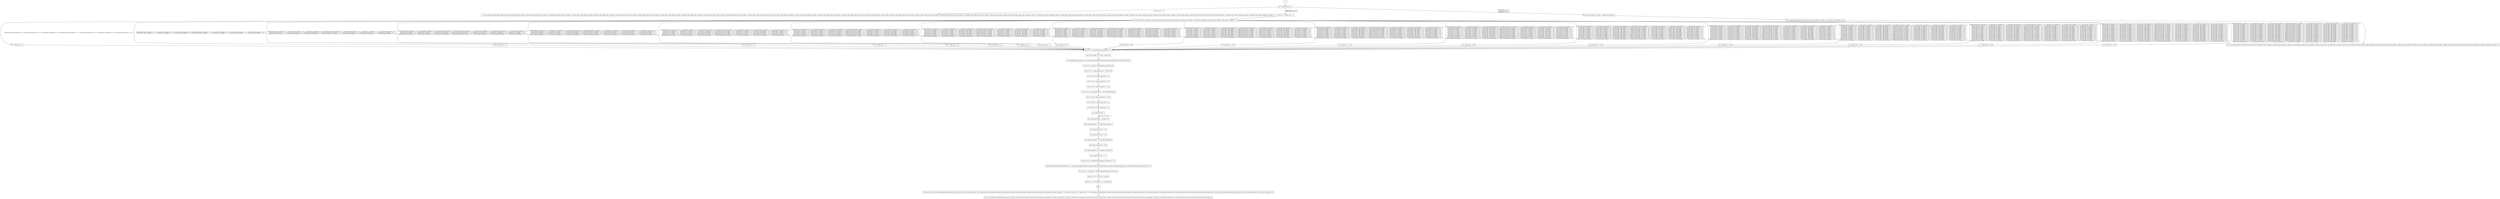 digraph G {
  "1: " [shape=box, ];
  "72: Sys.invalidate.incoming_tango_traffic(incoming_tango_traffic_tango_eth_header_0,incoming_tango_traffic_tango_eth_header_1,incoming_tango_traffic_tango_eth_header_2,incoming_tango_traffic_tango_ip_header_0,incoming_tango_traffic_tango_ip_header_1,incoming_tango_traffic_tango_ip_header_2,incoming_tango_traffic_tango_ip_header_3,incoming_tango_traffic_tango_ip_header_4,incoming_tango_traffic_tango_ip_header_5,incoming_tango_traffic_tango_ip_header_6,incoming_tango_traffic_tango_ip_header_7,incoming_tango_traffic_tango_icmp_header_0,incoming_tango_traffic_tango_icmp_header_1,incoming_tango_traffic_tango_icmp_header_2,incoming_tango_traffic_tango_icmp_header_3,incoming_tango_traffic_tango_icmp_header_4,incoming_tango_traffic_tango_metrics_header_0,incoming_tango_traffic_tango_metrics_header_1,incoming_tango_traffic_tango_metrics_header_2,incoming_tango_traffic_tango_metrics_header_3,incoming_tango_traffic_tango_metrics_header_4,incoming_tango_traffic_encaped_ip_header_0,incoming_tango_traffic_encaped_ip_header_1,incoming_tango_traffic_encaped_ip_header_2,incoming_tango_traffic_encaped_ip_header_3,incoming_tango_traffic_encaped_ip_header_4,incoming_tango_traffic_encaped_ip_header_5,incoming_tango_traffic_encaped_ip_header_6,incoming_tango_traffic_encaped_ip_header_7,incoming_tango_traffic_encaped_dup_header_0,incoming_tango_traffic_encaped_dup_header_1,incoming_tango_traffic_encaped_dup_header_2,incoming_tango_traffic_encaped_dup_header_3);" [
  shape=box, ];
  "78: int<<8>> traffic_class = 0;" [shape=box, ];
  "97: traffic_class = 0;" [shape=box, ];
  "102: traffic_class = 1;" [shape=box, ];
  "107: traffic_class = 2;" [shape=box, ];
  "112: traffic_class = 3;" [shape=box, ];
  "117: traffic_class = 4;" [shape=box, ];
  "122: traffic_class = 5;" [shape=box, ];
  "127: traffic_class = 6;" [shape=box, ];
  "132: traffic_class = 7;" [shape=box, ];
  "137: traffic_class = 8;" [shape=box, ];
  "142: traffic_class = 9;" [shape=box, ];
  "147: traffic_class = 10;" [shape=box, ];
  "152: traffic_class = 11;" [shape=box, ];
  "157: traffic_class = 12;" [shape=box, ];
  "162: traffic_class = 13;" [shape=box, ];
  "167: traffic_class = 14;" [shape=box, ];
  "172: traffic_class = 15;" [shape=box, ];
  "177: traffic_class = 30;" [shape=box, ];
  "182: traffic_class = 31;" [shape=box, ];
  "183: match (forward_flow_ip_header_5,forward_flow_ip_header_4,forward_flow_udp_header_0,forward_flow_ip_header_7,forward_flow_ip_header_6,forward_flow_udp_header_1,forward_flow_ip_header_2) ...
" [
  shape=box, ];
  "189: int<<8>> RouteManager_get_path_id_ret = 32;" [shape=box, ];
  "192: route_manager_0_idx_3333 = traffic_class;" [shape=box, ];
  "213: RouteManager_get_path_id_ret = Array.update_complex(route_manager_0,route_manager_0_idx_3333,get_3324,0,0,0);" [
  shape=box, ];
  "219: int<<8>> path_id = RouteManager_get_path_id_ret;" [shape=box, ];
  "226: int<<32>> tango_tunnel_hdr_0 = 1610612736;" [shape=box, ];
  "232: int<<16>> tango_tunnel_hdr_1 = 0;" [shape=box, ];
  "239: int<<8>> tango_tunnel_hdr_2 = 58;" [shape=box, ];
  "246: int<<8>> tango_tunnel_hdr_3 = 220;" [shape=box, ];
  "253: int<<64>> tango_tunnel_hdr_4 = 2747196614509592830;" [shape=box, ];
  "260: int<<64>> tango_tunnel_hdr_5 = 3252;" [shape=box, ];
  "267: int<<64>> tango_tunnel_hdr_6 = 0;" [shape=box, ];
  "274: int<<64>> tango_tunnel_hdr_7 = 0;" [shape=box, ];
  "282: tango_tunnel_hdr_0 = 1610612736;" [shape=box, ];
  "285: tango_tunnel_hdr_1 = forward_flow_ip_header_1;" [shape=box, ];
  "291: tango_tunnel_hdr_2 = 58;" [shape=box, ];
  "297: tango_tunnel_hdr_3 = 220;" [shape=box, ];
  "303: tango_tunnel_hdr_4 = 2747196614509592830;" [shape=box, ];
  "309: tango_tunnel_hdr_5 = 3252;" [shape=box, ];
  "315: tango_tunnel_hdr_6 = 2739390614537633792;" [shape=box, ];
  "321: tango_tunnel_hdr_7 = 77;" [shape=box, ];
  "323: match (path_id) ...
" [shape=box, ];
  "329: int<<16>> SequenceNumberManager_increment_ret = 32;" [shape=box, ];
  "350: SequenceNumberManager_increment_ret = Array.update_complex(sequence_counters_0,path_id,combined_memop_SequenceNumberManager_get_curr_SequenceNumberManager_next_3328,0,1,0);" [
  shape=box, ];
  "355: int<<16>> seq_number = SequenceNumberManager_increment_ret;" [
  shape=box, ];
  "360: int<<32>> time_now = Sys.time();" [shape=box, ];
  "366: int<<12>> timestamp = [31 : 20]time_now;" [shape=box, ];
  "368: " [shape=box, ];
  "461: generate_port (264, incoming_tango_traffic(forward_flow_eth_header_0,forward_flow_eth_header_1,34525,tango_tunnel_hdr_0,tango_tunnel_hdr_1,tango_tunnel_hdr_2,tango_tunnel_hdr_3,tango_tunnel_hdr_4,tango_tunnel_hdr_5,tango_tunnel_hdr_6,tango_tunnel_hdr_7,128,0,43981,0,204,(int<<8>>)path_id,(int<<16>>)timestamp,0,seq_number,0,forward_flow_ip_header_0,forward_flow_ip_header_1,forward_flow_ip_header_2,forward_flow_ip_header_3,forward_flow_ip_header_4,forward_flow_ip_header_5,forward_flow_ip_header_6,forward_flow_ip_header_7,forward_flow_udp_header_0,forward_flow_udp_header_1,forward_flow_udp_header_2,forward_flow_udp_header_3));" [
  shape=box, ];
  "502: Sys.invalidate.forward_flow(forward_flow_eth_header_0,forward_flow_eth_header_1,forward_flow_eth_header_2,forward_flow_ip_header_0,forward_flow_ip_header_1,forward_flow_ip_header_2,forward_flow_ip_header_3,forward_flow_ip_header_4,forward_flow_ip_header_5,forward_flow_ip_header_6,forward_flow_ip_header_7,forward_flow_udp_header_0,forward_flow_udp_header_1,forward_flow_udp_header_2,forward_flow_udp_header_3);" [
  shape=box, ];
  "506: route_manager_0_idx_3333 = update_route_update_0;" [shape=box, ];
  "525: Array.update_complex(route_manager_0,route_manager_0_idx_3333,set_3332,update_route_update_1,0,0);" [
  shape=box, ];
  "565: Sys.invalidate.update_route(update_route_eth_header_0,update_route_eth_header_1,update_route_eth_header_2,update_route_ip_header_0,update_route_ip_header_1,update_route_ip_header_2,update_route_ip_header_3,update_route_ip_header_4,update_route_ip_header_5,update_route_ip_header_6,update_route_ip_header_7,update_route_icmp_header_0,update_route_icmp_header_1,update_route_icmp_header_2,update_route_icmp_header_3,update_route_icmp_header_4,update_route_update_0,update_route_update_1);" [
  shape=box, ];
  "567: match (event_id) ...
" [shape=box, ];
  
  
  "1: " -> "567: match (event_id) ...
" [label="", ];
  "78: int<<8>> traffic_class = 0;" -> "183: match (forward_flow_ip_header_5,forward_flow_ip_header_4,forward_flow_udp_header_0,forward_flow_ip_header_7,forward_flow_ip_header_6,forward_flow_udp_header_1,forward_flow_ip_header_2) ...
" [
  label="", ];
  "97: traffic_class = 0;" -> "189: int<<8>> RouteManager_get_path_id_ret = 32;" [
  label="", ];
  "102: traffic_class = 1;" -> "189: int<<8>> RouteManager_get_path_id_ret = 32;" [
  label="", ];
  "107: traffic_class = 2;" -> "189: int<<8>> RouteManager_get_path_id_ret = 32;" [
  label="", ];
  "112: traffic_class = 3;" -> "189: int<<8>> RouteManager_get_path_id_ret = 32;" [
  label="", ];
  "117: traffic_class = 4;" -> "189: int<<8>> RouteManager_get_path_id_ret = 32;" [
  label="", ];
  "122: traffic_class = 5;" -> "189: int<<8>> RouteManager_get_path_id_ret = 32;" [
  label="", ];
  "127: traffic_class = 6;" -> "189: int<<8>> RouteManager_get_path_id_ret = 32;" [
  label="", ];
  "132: traffic_class = 7;" -> "189: int<<8>> RouteManager_get_path_id_ret = 32;" [
  label="", ];
  "137: traffic_class = 8;" -> "189: int<<8>> RouteManager_get_path_id_ret = 32;" [
  label="", ];
  "142: traffic_class = 9;" -> "189: int<<8>> RouteManager_get_path_id_ret = 32;" [
  label="", ];
  "147: traffic_class = 10;" -> "189: int<<8>> RouteManager_get_path_id_ret = 32;" [
  label="", ];
  "152: traffic_class = 11;" -> "189: int<<8>> RouteManager_get_path_id_ret = 32;" [
  label="", ];
  "157: traffic_class = 12;" -> "189: int<<8>> RouteManager_get_path_id_ret = 32;" [
  label="", ];
  "162: traffic_class = 13;" -> "189: int<<8>> RouteManager_get_path_id_ret = 32;" [
  label="", ];
  "167: traffic_class = 14;" -> "189: int<<8>> RouteManager_get_path_id_ret = 32;" [
  label="", ];
  "172: traffic_class = 15;" -> "189: int<<8>> RouteManager_get_path_id_ret = 32;" [
  label="", ];
  "177: traffic_class = 30;" -> "189: int<<8>> RouteManager_get_path_id_ret = 32;" [
  label="", ];
  "182: traffic_class = 31;" -> "189: int<<8>> RouteManager_get_path_id_ret = 32;" [
  label="", ];
  "183: match (forward_flow_ip_header_5,forward_flow_ip_header_4,forward_flow_udp_header_0,forward_flow_ip_header_7,forward_flow_ip_header_6,forward_flow_udp_header_1,forward_flow_ip_header_2) ...
" -> "97: traffic_class = 0;" [
  label="HIT{forward_flow_ip_header_5~0==_,forward_flow_ip_header_4~0==_,forward_flow_udp_header_0~0==50000,forward_flow_ip_header_7~0==_,forward_flow_ip_header_6~0==_,forward_flow_udp_header_1~0==_,forward_flow_ip_header_2~0==_;}",
  ];
  "183: match (forward_flow_ip_header_5,forward_flow_ip_header_4,forward_flow_udp_header_0,forward_flow_ip_header_7,forward_flow_ip_header_6,forward_flow_udp_header_1,forward_flow_ip_header_2) ...
" -> "102: traffic_class = 1;" [
  label="MISS{forward_flow_ip_header_5~0==_,forward_flow_ip_header_4~0==_,forward_flow_udp_header_0~0==50000,forward_flow_ip_header_7~0==_,forward_flow_ip_header_6~0==_,forward_flow_udp_header_1~0==_,forward_flow_ip_header_2~0==_;}
HIT{forward_flow_ip_header_5~0==_,forward_flow_ip_header_4~0==_,forward_flow_udp_header_0~0==50001,forward_flow_ip_header_7~0==_,forward_flow_ip_header_6~0==_,forward_flow_udp_header_1~0==_,forward_flow_ip_header_2~0==_;}",
  ];
  "183: match (forward_flow_ip_header_5,forward_flow_ip_header_4,forward_flow_udp_header_0,forward_flow_ip_header_7,forward_flow_ip_header_6,forward_flow_udp_header_1,forward_flow_ip_header_2) ...
" -> "107: traffic_class = 2;" [
  label="MISS{forward_flow_ip_header_5~0==_,forward_flow_ip_header_4~0==_,forward_flow_udp_header_0~0==50000,forward_flow_ip_header_7~0==_,forward_flow_ip_header_6~0==_,forward_flow_udp_header_1~0==_,forward_flow_ip_header_2~0==_;
forward_flow_ip_header_5~0==_,forward_flow_ip_header_4~0==_,forward_flow_udp_header_0~0==50001,forward_flow_ip_header_7~0==_,forward_flow_ip_header_6~0==_,forward_flow_udp_header_1~0==_,forward_flow_ip_header_2~0==_;}
HIT{forward_flow_ip_header_5~0==_,forward_flow_ip_header_4~0==_,forward_flow_udp_header_0~0==50002,forward_flow_ip_header_7~0==_,forward_flow_ip_header_6~0==_,forward_flow_udp_header_1~0==_,forward_flow_ip_header_2~0==_;}",
  ];
  "183: match (forward_flow_ip_header_5,forward_flow_ip_header_4,forward_flow_udp_header_0,forward_flow_ip_header_7,forward_flow_ip_header_6,forward_flow_udp_header_1,forward_flow_ip_header_2) ...
" -> "112: traffic_class = 3;" [
  label="MISS{forward_flow_ip_header_5~0==_,forward_flow_ip_header_4~0==_,forward_flow_udp_header_0~0==50000,forward_flow_ip_header_7~0==_,forward_flow_ip_header_6~0==_,forward_flow_udp_header_1~0==_,forward_flow_ip_header_2~0==_;
forward_flow_ip_header_5~0==_,forward_flow_ip_header_4~0==_,forward_flow_udp_header_0~0==50001,forward_flow_ip_header_7~0==_,forward_flow_ip_header_6~0==_,forward_flow_udp_header_1~0==_,forward_flow_ip_header_2~0==_;
forward_flow_ip_header_5~0==_,forward_flow_ip_header_4~0==_,forward_flow_udp_header_0~0==50002,forward_flow_ip_header_7~0==_,forward_flow_ip_header_6~0==_,forward_flow_udp_header_1~0==_,forward_flow_ip_header_2~0==_;}
HIT{forward_flow_ip_header_5~0==_,forward_flow_ip_header_4~0==_,forward_flow_udp_header_0~0==50003,forward_flow_ip_header_7~0==_,forward_flow_ip_header_6~0==_,forward_flow_udp_header_1~0==_,forward_flow_ip_header_2~0==_;}",
  ];
  "183: match (forward_flow_ip_header_5,forward_flow_ip_header_4,forward_flow_udp_header_0,forward_flow_ip_header_7,forward_flow_ip_header_6,forward_flow_udp_header_1,forward_flow_ip_header_2) ...
" -> "117: traffic_class = 4;" [
  label="MISS{forward_flow_ip_header_5~0==_,forward_flow_ip_header_4~0==_,forward_flow_udp_header_0~0==50000,forward_flow_ip_header_7~0==_,forward_flow_ip_header_6~0==_,forward_flow_udp_header_1~0==_,forward_flow_ip_header_2~0==_;
forward_flow_ip_header_5~0==_,forward_flow_ip_header_4~0==_,forward_flow_udp_header_0~0==50001,forward_flow_ip_header_7~0==_,forward_flow_ip_header_6~0==_,forward_flow_udp_header_1~0==_,forward_flow_ip_header_2~0==_;
forward_flow_ip_header_5~0==_,forward_flow_ip_header_4~0==_,forward_flow_udp_header_0~0==50002,forward_flow_ip_header_7~0==_,forward_flow_ip_header_6~0==_,forward_flow_udp_header_1~0==_,forward_flow_ip_header_2~0==_;
forward_flow_ip_header_5~0==_,forward_flow_ip_header_4~0==_,forward_flow_udp_header_0~0==50003,forward_flow_ip_header_7~0==_,forward_flow_ip_header_6~0==_,forward_flow_udp_header_1~0==_,forward_flow_ip_header_2~0==_;}
HIT{forward_flow_ip_header_5~0==_,forward_flow_ip_header_4~0==_,forward_flow_udp_header_0~0==50004,forward_flow_ip_header_7~0==_,forward_flow_ip_header_6~0==_,forward_flow_udp_header_1~0==_,forward_flow_ip_header_2~0==_;}",
  ];
  "183: match (forward_flow_ip_header_5,forward_flow_ip_header_4,forward_flow_udp_header_0,forward_flow_ip_header_7,forward_flow_ip_header_6,forward_flow_udp_header_1,forward_flow_ip_header_2) ...
" -> "122: traffic_class = 5;" [
  label="MISS{forward_flow_ip_header_5~0==_,forward_flow_ip_header_4~0==_,forward_flow_udp_header_0~0==50000,forward_flow_ip_header_7~0==_,forward_flow_ip_header_6~0==_,forward_flow_udp_header_1~0==_,forward_flow_ip_header_2~0==_;
forward_flow_ip_header_5~0==_,forward_flow_ip_header_4~0==_,forward_flow_udp_header_0~0==50001,forward_flow_ip_header_7~0==_,forward_flow_ip_header_6~0==_,forward_flow_udp_header_1~0==_,forward_flow_ip_header_2~0==_;
forward_flow_ip_header_5~0==_,forward_flow_ip_header_4~0==_,forward_flow_udp_header_0~0==50002,forward_flow_ip_header_7~0==_,forward_flow_ip_header_6~0==_,forward_flow_udp_header_1~0==_,forward_flow_ip_header_2~0==_;
forward_flow_ip_header_5~0==_,forward_flow_ip_header_4~0==_,forward_flow_udp_header_0~0==50003,forward_flow_ip_header_7~0==_,forward_flow_ip_header_6~0==_,forward_flow_udp_header_1~0==_,forward_flow_ip_header_2~0==_;
forward_flow_ip_header_5~0==_,forward_flow_ip_header_4~0==_,forward_flow_udp_header_0~0==50004,forward_flow_ip_header_7~0==_,forward_flow_ip_header_6~0==_,forward_flow_udp_header_1~0==_,forward_flow_ip_header_2~0==_;}
HIT{forward_flow_ip_header_5~0==_,forward_flow_ip_header_4~0==_,forward_flow_udp_header_0~0==50005,forward_flow_ip_header_7~0==_,forward_flow_ip_header_6~0==_,forward_flow_udp_header_1~0==_,forward_flow_ip_header_2~0==_;}",
  ];
  "183: match (forward_flow_ip_header_5,forward_flow_ip_header_4,forward_flow_udp_header_0,forward_flow_ip_header_7,forward_flow_ip_header_6,forward_flow_udp_header_1,forward_flow_ip_header_2) ...
" -> "127: traffic_class = 6;" [
  label="MISS{forward_flow_ip_header_5~0==_,forward_flow_ip_header_4~0==_,forward_flow_udp_header_0~0==50000,forward_flow_ip_header_7~0==_,forward_flow_ip_header_6~0==_,forward_flow_udp_header_1~0==_,forward_flow_ip_header_2~0==_;
forward_flow_ip_header_5~0==_,forward_flow_ip_header_4~0==_,forward_flow_udp_header_0~0==50001,forward_flow_ip_header_7~0==_,forward_flow_ip_header_6~0==_,forward_flow_udp_header_1~0==_,forward_flow_ip_header_2~0==_;
forward_flow_ip_header_5~0==_,forward_flow_ip_header_4~0==_,forward_flow_udp_header_0~0==50002,forward_flow_ip_header_7~0==_,forward_flow_ip_header_6~0==_,forward_flow_udp_header_1~0==_,forward_flow_ip_header_2~0==_;
forward_flow_ip_header_5~0==_,forward_flow_ip_header_4~0==_,forward_flow_udp_header_0~0==50003,forward_flow_ip_header_7~0==_,forward_flow_ip_header_6~0==_,forward_flow_udp_header_1~0==_,forward_flow_ip_header_2~0==_;
forward_flow_ip_header_5~0==_,forward_flow_ip_header_4~0==_,forward_flow_udp_header_0~0==50004,forward_flow_ip_header_7~0==_,forward_flow_ip_header_6~0==_,forward_flow_udp_header_1~0==_,forward_flow_ip_header_2~0==_;
forward_flow_ip_header_5~0==_,forward_flow_ip_header_4~0==_,forward_flow_udp_header_0~0==50005,forward_flow_ip_header_7~0==_,forward_flow_ip_header_6~0==_,forward_flow_udp_header_1~0==_,forward_flow_ip_header_2~0==_;}
HIT{forward_flow_ip_header_5~0==_,forward_flow_ip_header_4~0==_,forward_flow_udp_header_0~0==50006,forward_flow_ip_header_7~0==_,forward_flow_ip_header_6~0==_,forward_flow_udp_header_1~0==_,forward_flow_ip_header_2~0==_;}",
  ];
  "183: match (forward_flow_ip_header_5,forward_flow_ip_header_4,forward_flow_udp_header_0,forward_flow_ip_header_7,forward_flow_ip_header_6,forward_flow_udp_header_1,forward_flow_ip_header_2) ...
" -> "132: traffic_class = 7;" [
  label="MISS{forward_flow_ip_header_5~0==_,forward_flow_ip_header_4~0==_,forward_flow_udp_header_0~0==50000,forward_flow_ip_header_7~0==_,forward_flow_ip_header_6~0==_,forward_flow_udp_header_1~0==_,forward_flow_ip_header_2~0==_;
forward_flow_ip_header_5~0==_,forward_flow_ip_header_4~0==_,forward_flow_udp_header_0~0==50001,forward_flow_ip_header_7~0==_,forward_flow_ip_header_6~0==_,forward_flow_udp_header_1~0==_,forward_flow_ip_header_2~0==_;
forward_flow_ip_header_5~0==_,forward_flow_ip_header_4~0==_,forward_flow_udp_header_0~0==50002,forward_flow_ip_header_7~0==_,forward_flow_ip_header_6~0==_,forward_flow_udp_header_1~0==_,forward_flow_ip_header_2~0==_;
forward_flow_ip_header_5~0==_,forward_flow_ip_header_4~0==_,forward_flow_udp_header_0~0==50003,forward_flow_ip_header_7~0==_,forward_flow_ip_header_6~0==_,forward_flow_udp_header_1~0==_,forward_flow_ip_header_2~0==_;
forward_flow_ip_header_5~0==_,forward_flow_ip_header_4~0==_,forward_flow_udp_header_0~0==50004,forward_flow_ip_header_7~0==_,forward_flow_ip_header_6~0==_,forward_flow_udp_header_1~0==_,forward_flow_ip_header_2~0==_;
forward_flow_ip_header_5~0==_,forward_flow_ip_header_4~0==_,forward_flow_udp_header_0~0==50005,forward_flow_ip_header_7~0==_,forward_flow_ip_header_6~0==_,forward_flow_udp_header_1~0==_,forward_flow_ip_header_2~0==_;
forward_flow_ip_header_5~0==_,forward_flow_ip_header_4~0==_,forward_flow_udp_header_0~0==50006,forward_flow_ip_header_7~0==_,forward_flow_ip_header_6~0==_,forward_flow_udp_header_1~0==_,forward_flow_ip_header_2~0==_;}
HIT{forward_flow_ip_header_5~0==_,forward_flow_ip_header_4~0==_,forward_flow_udp_header_0~0==50007,forward_flow_ip_header_7~0==_,forward_flow_ip_header_6~0==_,forward_flow_udp_header_1~0==_,forward_flow_ip_header_2~0==_;}",
  ];
  "183: match (forward_flow_ip_header_5,forward_flow_ip_header_4,forward_flow_udp_header_0,forward_flow_ip_header_7,forward_flow_ip_header_6,forward_flow_udp_header_1,forward_flow_ip_header_2) ...
" -> "137: traffic_class = 8;" [
  label="MISS{forward_flow_ip_header_5~0==_,forward_flow_ip_header_4~0==_,forward_flow_udp_header_0~0==50000,forward_flow_ip_header_7~0==_,forward_flow_ip_header_6~0==_,forward_flow_udp_header_1~0==_,forward_flow_ip_header_2~0==_;
forward_flow_ip_header_5~0==_,forward_flow_ip_header_4~0==_,forward_flow_udp_header_0~0==50001,forward_flow_ip_header_7~0==_,forward_flow_ip_header_6~0==_,forward_flow_udp_header_1~0==_,forward_flow_ip_header_2~0==_;
forward_flow_ip_header_5~0==_,forward_flow_ip_header_4~0==_,forward_flow_udp_header_0~0==50002,forward_flow_ip_header_7~0==_,forward_flow_ip_header_6~0==_,forward_flow_udp_header_1~0==_,forward_flow_ip_header_2~0==_;
forward_flow_ip_header_5~0==_,forward_flow_ip_header_4~0==_,forward_flow_udp_header_0~0==50003,forward_flow_ip_header_7~0==_,forward_flow_ip_header_6~0==_,forward_flow_udp_header_1~0==_,forward_flow_ip_header_2~0==_;
forward_flow_ip_header_5~0==_,forward_flow_ip_header_4~0==_,forward_flow_udp_header_0~0==50004,forward_flow_ip_header_7~0==_,forward_flow_ip_header_6~0==_,forward_flow_udp_header_1~0==_,forward_flow_ip_header_2~0==_;
forward_flow_ip_header_5~0==_,forward_flow_ip_header_4~0==_,forward_flow_udp_header_0~0==50005,forward_flow_ip_header_7~0==_,forward_flow_ip_header_6~0==_,forward_flow_udp_header_1~0==_,forward_flow_ip_header_2~0==_;
forward_flow_ip_header_5~0==_,forward_flow_ip_header_4~0==_,forward_flow_udp_header_0~0==50006,forward_flow_ip_header_7~0==_,forward_flow_ip_header_6~0==_,forward_flow_udp_header_1~0==_,forward_flow_ip_header_2~0==_;
forward_flow_ip_header_5~0==_,forward_flow_ip_header_4~0==_,forward_flow_udp_header_0~0==50007,forward_flow_ip_header_7~0==_,forward_flow_ip_header_6~0==_,forward_flow_udp_header_1~0==_,forward_flow_ip_header_2~0==_;}
HIT{forward_flow_ip_header_5~0==_,forward_flow_ip_header_4~0==_,forward_flow_udp_header_0~0==60000,forward_flow_ip_header_7~0==_,forward_flow_ip_header_6~0==_,forward_flow_udp_header_1~0==_,forward_flow_ip_header_2~0==_;}",
  ];
  "183: match (forward_flow_ip_header_5,forward_flow_ip_header_4,forward_flow_udp_header_0,forward_flow_ip_header_7,forward_flow_ip_header_6,forward_flow_udp_header_1,forward_flow_ip_header_2) ...
" -> "142: traffic_class = 9;" [
  label="MISS{forward_flow_ip_header_5~0==_,forward_flow_ip_header_4~0==_,forward_flow_udp_header_0~0==50000,forward_flow_ip_header_7~0==_,forward_flow_ip_header_6~0==_,forward_flow_udp_header_1~0==_,forward_flow_ip_header_2~0==_;
forward_flow_ip_header_5~0==_,forward_flow_ip_header_4~0==_,forward_flow_udp_header_0~0==50001,forward_flow_ip_header_7~0==_,forward_flow_ip_header_6~0==_,forward_flow_udp_header_1~0==_,forward_flow_ip_header_2~0==_;
forward_flow_ip_header_5~0==_,forward_flow_ip_header_4~0==_,forward_flow_udp_header_0~0==50002,forward_flow_ip_header_7~0==_,forward_flow_ip_header_6~0==_,forward_flow_udp_header_1~0==_,forward_flow_ip_header_2~0==_;
forward_flow_ip_header_5~0==_,forward_flow_ip_header_4~0==_,forward_flow_udp_header_0~0==50003,forward_flow_ip_header_7~0==_,forward_flow_ip_header_6~0==_,forward_flow_udp_header_1~0==_,forward_flow_ip_header_2~0==_;
forward_flow_ip_header_5~0==_,forward_flow_ip_header_4~0==_,forward_flow_udp_header_0~0==50004,forward_flow_ip_header_7~0==_,forward_flow_ip_header_6~0==_,forward_flow_udp_header_1~0==_,forward_flow_ip_header_2~0==_;
forward_flow_ip_header_5~0==_,forward_flow_ip_header_4~0==_,forward_flow_udp_header_0~0==50005,forward_flow_ip_header_7~0==_,forward_flow_ip_header_6~0==_,forward_flow_udp_header_1~0==_,forward_flow_ip_header_2~0==_;
forward_flow_ip_header_5~0==_,forward_flow_ip_header_4~0==_,forward_flow_udp_header_0~0==50006,forward_flow_ip_header_7~0==_,forward_flow_ip_header_6~0==_,forward_flow_udp_header_1~0==_,forward_flow_ip_header_2~0==_;
forward_flow_ip_header_5~0==_,forward_flow_ip_header_4~0==_,forward_flow_udp_header_0~0==50007,forward_flow_ip_header_7~0==_,forward_flow_ip_header_6~0==_,forward_flow_udp_header_1~0==_,forward_flow_ip_header_2~0==_;
forward_flow_ip_header_5~0==_,forward_flow_ip_header_4~0==_,forward_flow_udp_header_0~0==60000,forward_flow_ip_header_7~0==_,forward_flow_ip_header_6~0==_,forward_flow_udp_header_1~0==_,forward_flow_ip_header_2~0==_;}
HIT{forward_flow_ip_header_5~0==_,forward_flow_ip_header_4~0==_,forward_flow_udp_header_0~0==60001,forward_flow_ip_header_7~0==_,forward_flow_ip_header_6~0==_,forward_flow_udp_header_1~0==_,forward_flow_ip_header_2~0==_;}",
  ];
  "183: match (forward_flow_ip_header_5,forward_flow_ip_header_4,forward_flow_udp_header_0,forward_flow_ip_header_7,forward_flow_ip_header_6,forward_flow_udp_header_1,forward_flow_ip_header_2) ...
" -> "147: traffic_class = 10;" [
  label="MISS{forward_flow_ip_header_5~0==_,forward_flow_ip_header_4~0==_,forward_flow_udp_header_0~0==50000,forward_flow_ip_header_7~0==_,forward_flow_ip_header_6~0==_,forward_flow_udp_header_1~0==_,forward_flow_ip_header_2~0==_;
forward_flow_ip_header_5~0==_,forward_flow_ip_header_4~0==_,forward_flow_udp_header_0~0==50001,forward_flow_ip_header_7~0==_,forward_flow_ip_header_6~0==_,forward_flow_udp_header_1~0==_,forward_flow_ip_header_2~0==_;
forward_flow_ip_header_5~0==_,forward_flow_ip_header_4~0==_,forward_flow_udp_header_0~0==50002,forward_flow_ip_header_7~0==_,forward_flow_ip_header_6~0==_,forward_flow_udp_header_1~0==_,forward_flow_ip_header_2~0==_;
forward_flow_ip_header_5~0==_,forward_flow_ip_header_4~0==_,forward_flow_udp_header_0~0==50003,forward_flow_ip_header_7~0==_,forward_flow_ip_header_6~0==_,forward_flow_udp_header_1~0==_,forward_flow_ip_header_2~0==_;
forward_flow_ip_header_5~0==_,forward_flow_ip_header_4~0==_,forward_flow_udp_header_0~0==50004,forward_flow_ip_header_7~0==_,forward_flow_ip_header_6~0==_,forward_flow_udp_header_1~0==_,forward_flow_ip_header_2~0==_;
forward_flow_ip_header_5~0==_,forward_flow_ip_header_4~0==_,forward_flow_udp_header_0~0==50005,forward_flow_ip_header_7~0==_,forward_flow_ip_header_6~0==_,forward_flow_udp_header_1~0==_,forward_flow_ip_header_2~0==_;
forward_flow_ip_header_5~0==_,forward_flow_ip_header_4~0==_,forward_flow_udp_header_0~0==50006,forward_flow_ip_header_7~0==_,forward_flow_ip_header_6~0==_,forward_flow_udp_header_1~0==_,forward_flow_ip_header_2~0==_;
forward_flow_ip_header_5~0==_,forward_flow_ip_header_4~0==_,forward_flow_udp_header_0~0==50007,forward_flow_ip_header_7~0==_,forward_flow_ip_header_6~0==_,forward_flow_udp_header_1~0==_,forward_flow_ip_header_2~0==_;
forward_flow_ip_header_5~0==_,forward_flow_ip_header_4~0==_,forward_flow_udp_header_0~0==60000,forward_flow_ip_header_7~0==_,forward_flow_ip_header_6~0==_,forward_flow_udp_header_1~0==_,forward_flow_ip_header_2~0==_;
forward_flow_ip_header_5~0==_,forward_flow_ip_header_4~0==_,forward_flow_udp_header_0~0==60001,forward_flow_ip_header_7~0==_,forward_flow_ip_header_6~0==_,forward_flow_udp_header_1~0==_,forward_flow_ip_header_2~0==_;}
HIT{forward_flow_ip_header_5~0==_,forward_flow_ip_header_4~0==_,forward_flow_udp_header_0~0==60002,forward_flow_ip_header_7~0==_,forward_flow_ip_header_6~0==_,forward_flow_udp_header_1~0==_,forward_flow_ip_header_2~0==_;}",
  ];
  "183: match (forward_flow_ip_header_5,forward_flow_ip_header_4,forward_flow_udp_header_0,forward_flow_ip_header_7,forward_flow_ip_header_6,forward_flow_udp_header_1,forward_flow_ip_header_2) ...
" -> "152: traffic_class = 11;" [
  label="MISS{forward_flow_ip_header_5~0==_,forward_flow_ip_header_4~0==_,forward_flow_udp_header_0~0==50000,forward_flow_ip_header_7~0==_,forward_flow_ip_header_6~0==_,forward_flow_udp_header_1~0==_,forward_flow_ip_header_2~0==_;
forward_flow_ip_header_5~0==_,forward_flow_ip_header_4~0==_,forward_flow_udp_header_0~0==50001,forward_flow_ip_header_7~0==_,forward_flow_ip_header_6~0==_,forward_flow_udp_header_1~0==_,forward_flow_ip_header_2~0==_;
forward_flow_ip_header_5~0==_,forward_flow_ip_header_4~0==_,forward_flow_udp_header_0~0==50002,forward_flow_ip_header_7~0==_,forward_flow_ip_header_6~0==_,forward_flow_udp_header_1~0==_,forward_flow_ip_header_2~0==_;
forward_flow_ip_header_5~0==_,forward_flow_ip_header_4~0==_,forward_flow_udp_header_0~0==50003,forward_flow_ip_header_7~0==_,forward_flow_ip_header_6~0==_,forward_flow_udp_header_1~0==_,forward_flow_ip_header_2~0==_;
forward_flow_ip_header_5~0==_,forward_flow_ip_header_4~0==_,forward_flow_udp_header_0~0==50004,forward_flow_ip_header_7~0==_,forward_flow_ip_header_6~0==_,forward_flow_udp_header_1~0==_,forward_flow_ip_header_2~0==_;
forward_flow_ip_header_5~0==_,forward_flow_ip_header_4~0==_,forward_flow_udp_header_0~0==50005,forward_flow_ip_header_7~0==_,forward_flow_ip_header_6~0==_,forward_flow_udp_header_1~0==_,forward_flow_ip_header_2~0==_;
forward_flow_ip_header_5~0==_,forward_flow_ip_header_4~0==_,forward_flow_udp_header_0~0==50006,forward_flow_ip_header_7~0==_,forward_flow_ip_header_6~0==_,forward_flow_udp_header_1~0==_,forward_flow_ip_header_2~0==_;
forward_flow_ip_header_5~0==_,forward_flow_ip_header_4~0==_,forward_flow_udp_header_0~0==50007,forward_flow_ip_header_7~0==_,forward_flow_ip_header_6~0==_,forward_flow_udp_header_1~0==_,forward_flow_ip_header_2~0==_;
forward_flow_ip_header_5~0==_,forward_flow_ip_header_4~0==_,forward_flow_udp_header_0~0==60000,forward_flow_ip_header_7~0==_,forward_flow_ip_header_6~0==_,forward_flow_udp_header_1~0==_,forward_flow_ip_header_2~0==_;
forward_flow_ip_header_5~0==_,forward_flow_ip_header_4~0==_,forward_flow_udp_header_0~0==60001,forward_flow_ip_header_7~0==_,forward_flow_ip_header_6~0==_,forward_flow_udp_header_1~0==_,forward_flow_ip_header_2~0==_;
forward_flow_ip_header_5~0==_,forward_flow_ip_header_4~0==_,forward_flow_udp_header_0~0==60002,forward_flow_ip_header_7~0==_,forward_flow_ip_header_6~0==_,forward_flow_udp_header_1~0==_,forward_flow_ip_header_2~0==_;}
HIT{forward_flow_ip_header_5~0==_,forward_flow_ip_header_4~0==_,forward_flow_udp_header_0~0==60003,forward_flow_ip_header_7~0==_,forward_flow_ip_header_6~0==_,forward_flow_udp_header_1~0==_,forward_flow_ip_header_2~0==_;}",
  ];
  "183: match (forward_flow_ip_header_5,forward_flow_ip_header_4,forward_flow_udp_header_0,forward_flow_ip_header_7,forward_flow_ip_header_6,forward_flow_udp_header_1,forward_flow_ip_header_2) ...
" -> "157: traffic_class = 12;" [
  label="MISS{forward_flow_ip_header_5~0==_,forward_flow_ip_header_4~0==_,forward_flow_udp_header_0~0==50000,forward_flow_ip_header_7~0==_,forward_flow_ip_header_6~0==_,forward_flow_udp_header_1~0==_,forward_flow_ip_header_2~0==_;
forward_flow_ip_header_5~0==_,forward_flow_ip_header_4~0==_,forward_flow_udp_header_0~0==50001,forward_flow_ip_header_7~0==_,forward_flow_ip_header_6~0==_,forward_flow_udp_header_1~0==_,forward_flow_ip_header_2~0==_;
forward_flow_ip_header_5~0==_,forward_flow_ip_header_4~0==_,forward_flow_udp_header_0~0==50002,forward_flow_ip_header_7~0==_,forward_flow_ip_header_6~0==_,forward_flow_udp_header_1~0==_,forward_flow_ip_header_2~0==_;
forward_flow_ip_header_5~0==_,forward_flow_ip_header_4~0==_,forward_flow_udp_header_0~0==50003,forward_flow_ip_header_7~0==_,forward_flow_ip_header_6~0==_,forward_flow_udp_header_1~0==_,forward_flow_ip_header_2~0==_;
forward_flow_ip_header_5~0==_,forward_flow_ip_header_4~0==_,forward_flow_udp_header_0~0==50004,forward_flow_ip_header_7~0==_,forward_flow_ip_header_6~0==_,forward_flow_udp_header_1~0==_,forward_flow_ip_header_2~0==_;
forward_flow_ip_header_5~0==_,forward_flow_ip_header_4~0==_,forward_flow_udp_header_0~0==50005,forward_flow_ip_header_7~0==_,forward_flow_ip_header_6~0==_,forward_flow_udp_header_1~0==_,forward_flow_ip_header_2~0==_;
forward_flow_ip_header_5~0==_,forward_flow_ip_header_4~0==_,forward_flow_udp_header_0~0==50006,forward_flow_ip_header_7~0==_,forward_flow_ip_header_6~0==_,forward_flow_udp_header_1~0==_,forward_flow_ip_header_2~0==_;
forward_flow_ip_header_5~0==_,forward_flow_ip_header_4~0==_,forward_flow_udp_header_0~0==50007,forward_flow_ip_header_7~0==_,forward_flow_ip_header_6~0==_,forward_flow_udp_header_1~0==_,forward_flow_ip_header_2~0==_;
forward_flow_ip_header_5~0==_,forward_flow_ip_header_4~0==_,forward_flow_udp_header_0~0==60000,forward_flow_ip_header_7~0==_,forward_flow_ip_header_6~0==_,forward_flow_udp_header_1~0==_,forward_flow_ip_header_2~0==_;
forward_flow_ip_header_5~0==_,forward_flow_ip_header_4~0==_,forward_flow_udp_header_0~0==60001,forward_flow_ip_header_7~0==_,forward_flow_ip_header_6~0==_,forward_flow_udp_header_1~0==_,forward_flow_ip_header_2~0==_;
forward_flow_ip_header_5~0==_,forward_flow_ip_header_4~0==_,forward_flow_udp_header_0~0==60002,forward_flow_ip_header_7~0==_,forward_flow_ip_header_6~0==_,forward_flow_udp_header_1~0==_,forward_flow_ip_header_2~0==_;
forward_flow_ip_header_5~0==_,forward_flow_ip_header_4~0==_,forward_flow_udp_header_0~0==60003,forward_flow_ip_header_7~0==_,forward_flow_ip_header_6~0==_,forward_flow_udp_header_1~0==_,forward_flow_ip_header_2~0==_;}
HIT{forward_flow_ip_header_5~0==_,forward_flow_ip_header_4~0==_,forward_flow_udp_header_0~0==60004,forward_flow_ip_header_7~0==_,forward_flow_ip_header_6~0==_,forward_flow_udp_header_1~0==_,forward_flow_ip_header_2~0==_;}",
  ];
  "183: match (forward_flow_ip_header_5,forward_flow_ip_header_4,forward_flow_udp_header_0,forward_flow_ip_header_7,forward_flow_ip_header_6,forward_flow_udp_header_1,forward_flow_ip_header_2) ...
" -> "162: traffic_class = 13;" [
  label="MISS{forward_flow_ip_header_5~0==_,forward_flow_ip_header_4~0==_,forward_flow_udp_header_0~0==50000,forward_flow_ip_header_7~0==_,forward_flow_ip_header_6~0==_,forward_flow_udp_header_1~0==_,forward_flow_ip_header_2~0==_;
forward_flow_ip_header_5~0==_,forward_flow_ip_header_4~0==_,forward_flow_udp_header_0~0==50001,forward_flow_ip_header_7~0==_,forward_flow_ip_header_6~0==_,forward_flow_udp_header_1~0==_,forward_flow_ip_header_2~0==_;
forward_flow_ip_header_5~0==_,forward_flow_ip_header_4~0==_,forward_flow_udp_header_0~0==50002,forward_flow_ip_header_7~0==_,forward_flow_ip_header_6~0==_,forward_flow_udp_header_1~0==_,forward_flow_ip_header_2~0==_;
forward_flow_ip_header_5~0==_,forward_flow_ip_header_4~0==_,forward_flow_udp_header_0~0==50003,forward_flow_ip_header_7~0==_,forward_flow_ip_header_6~0==_,forward_flow_udp_header_1~0==_,forward_flow_ip_header_2~0==_;
forward_flow_ip_header_5~0==_,forward_flow_ip_header_4~0==_,forward_flow_udp_header_0~0==50004,forward_flow_ip_header_7~0==_,forward_flow_ip_header_6~0==_,forward_flow_udp_header_1~0==_,forward_flow_ip_header_2~0==_;
forward_flow_ip_header_5~0==_,forward_flow_ip_header_4~0==_,forward_flow_udp_header_0~0==50005,forward_flow_ip_header_7~0==_,forward_flow_ip_header_6~0==_,forward_flow_udp_header_1~0==_,forward_flow_ip_header_2~0==_;
forward_flow_ip_header_5~0==_,forward_flow_ip_header_4~0==_,forward_flow_udp_header_0~0==50006,forward_flow_ip_header_7~0==_,forward_flow_ip_header_6~0==_,forward_flow_udp_header_1~0==_,forward_flow_ip_header_2~0==_;
forward_flow_ip_header_5~0==_,forward_flow_ip_header_4~0==_,forward_flow_udp_header_0~0==50007,forward_flow_ip_header_7~0==_,forward_flow_ip_header_6~0==_,forward_flow_udp_header_1~0==_,forward_flow_ip_header_2~0==_;
forward_flow_ip_header_5~0==_,forward_flow_ip_header_4~0==_,forward_flow_udp_header_0~0==60000,forward_flow_ip_header_7~0==_,forward_flow_ip_header_6~0==_,forward_flow_udp_header_1~0==_,forward_flow_ip_header_2~0==_;
forward_flow_ip_header_5~0==_,forward_flow_ip_header_4~0==_,forward_flow_udp_header_0~0==60001,forward_flow_ip_header_7~0==_,forward_flow_ip_header_6~0==_,forward_flow_udp_header_1~0==_,forward_flow_ip_header_2~0==_;
forward_flow_ip_header_5~0==_,forward_flow_ip_header_4~0==_,forward_flow_udp_header_0~0==60002,forward_flow_ip_header_7~0==_,forward_flow_ip_header_6~0==_,forward_flow_udp_header_1~0==_,forward_flow_ip_header_2~0==_;
forward_flow_ip_header_5~0==_,forward_flow_ip_header_4~0==_,forward_flow_udp_header_0~0==60003,forward_flow_ip_header_7~0==_,forward_flow_ip_header_6~0==_,forward_flow_udp_header_1~0==_,forward_flow_ip_header_2~0==_;
forward_flow_ip_header_5~0==_,forward_flow_ip_header_4~0==_,forward_flow_udp_header_0~0==60004,forward_flow_ip_header_7~0==_,forward_flow_ip_header_6~0==_,forward_flow_udp_header_1~0==_,forward_flow_ip_header_2~0==_;}
HIT{forward_flow_ip_header_5~0==_,forward_flow_ip_header_4~0==_,forward_flow_udp_header_0~0==60005,forward_flow_ip_header_7~0==_,forward_flow_ip_header_6~0==_,forward_flow_udp_header_1~0==_,forward_flow_ip_header_2~0==_;}",
  ];
  "183: match (forward_flow_ip_header_5,forward_flow_ip_header_4,forward_flow_udp_header_0,forward_flow_ip_header_7,forward_flow_ip_header_6,forward_flow_udp_header_1,forward_flow_ip_header_2) ...
" -> "167: traffic_class = 14;" [
  label="MISS{forward_flow_ip_header_5~0==_,forward_flow_ip_header_4~0==_,forward_flow_udp_header_0~0==50000,forward_flow_ip_header_7~0==_,forward_flow_ip_header_6~0==_,forward_flow_udp_header_1~0==_,forward_flow_ip_header_2~0==_;
forward_flow_ip_header_5~0==_,forward_flow_ip_header_4~0==_,forward_flow_udp_header_0~0==50001,forward_flow_ip_header_7~0==_,forward_flow_ip_header_6~0==_,forward_flow_udp_header_1~0==_,forward_flow_ip_header_2~0==_;
forward_flow_ip_header_5~0==_,forward_flow_ip_header_4~0==_,forward_flow_udp_header_0~0==50002,forward_flow_ip_header_7~0==_,forward_flow_ip_header_6~0==_,forward_flow_udp_header_1~0==_,forward_flow_ip_header_2~0==_;
forward_flow_ip_header_5~0==_,forward_flow_ip_header_4~0==_,forward_flow_udp_header_0~0==50003,forward_flow_ip_header_7~0==_,forward_flow_ip_header_6~0==_,forward_flow_udp_header_1~0==_,forward_flow_ip_header_2~0==_;
forward_flow_ip_header_5~0==_,forward_flow_ip_header_4~0==_,forward_flow_udp_header_0~0==50004,forward_flow_ip_header_7~0==_,forward_flow_ip_header_6~0==_,forward_flow_udp_header_1~0==_,forward_flow_ip_header_2~0==_;
forward_flow_ip_header_5~0==_,forward_flow_ip_header_4~0==_,forward_flow_udp_header_0~0==50005,forward_flow_ip_header_7~0==_,forward_flow_ip_header_6~0==_,forward_flow_udp_header_1~0==_,forward_flow_ip_header_2~0==_;
forward_flow_ip_header_5~0==_,forward_flow_ip_header_4~0==_,forward_flow_udp_header_0~0==50006,forward_flow_ip_header_7~0==_,forward_flow_ip_header_6~0==_,forward_flow_udp_header_1~0==_,forward_flow_ip_header_2~0==_;
forward_flow_ip_header_5~0==_,forward_flow_ip_header_4~0==_,forward_flow_udp_header_0~0==50007,forward_flow_ip_header_7~0==_,forward_flow_ip_header_6~0==_,forward_flow_udp_header_1~0==_,forward_flow_ip_header_2~0==_;
forward_flow_ip_header_5~0==_,forward_flow_ip_header_4~0==_,forward_flow_udp_header_0~0==60000,forward_flow_ip_header_7~0==_,forward_flow_ip_header_6~0==_,forward_flow_udp_header_1~0==_,forward_flow_ip_header_2~0==_;
forward_flow_ip_header_5~0==_,forward_flow_ip_header_4~0==_,forward_flow_udp_header_0~0==60001,forward_flow_ip_header_7~0==_,forward_flow_ip_header_6~0==_,forward_flow_udp_header_1~0==_,forward_flow_ip_header_2~0==_;
forward_flow_ip_header_5~0==_,forward_flow_ip_header_4~0==_,forward_flow_udp_header_0~0==60002,forward_flow_ip_header_7~0==_,forward_flow_ip_header_6~0==_,forward_flow_udp_header_1~0==_,forward_flow_ip_header_2~0==_;
forward_flow_ip_header_5~0==_,forward_flow_ip_header_4~0==_,forward_flow_udp_header_0~0==60003,forward_flow_ip_header_7~0==_,forward_flow_ip_header_6~0==_,forward_flow_udp_header_1~0==_,forward_flow_ip_header_2~0==_;
forward_flow_ip_header_5~0==_,forward_flow_ip_header_4~0==_,forward_flow_udp_header_0~0==60004,forward_flow_ip_header_7~0==_,forward_flow_ip_header_6~0==_,forward_flow_udp_header_1~0==_,forward_flow_ip_header_2~0==_;
forward_flow_ip_header_5~0==_,forward_flow_ip_header_4~0==_,forward_flow_udp_header_0~0==60005,forward_flow_ip_header_7~0==_,forward_flow_ip_header_6~0==_,forward_flow_udp_header_1~0==_,forward_flow_ip_header_2~0==_;}
HIT{forward_flow_ip_header_5~0==_,forward_flow_ip_header_4~0==_,forward_flow_udp_header_0~0==60006,forward_flow_ip_header_7~0==_,forward_flow_ip_header_6~0==_,forward_flow_udp_header_1~0==_,forward_flow_ip_header_2~0==_;}",
  ];
  "183: match (forward_flow_ip_header_5,forward_flow_ip_header_4,forward_flow_udp_header_0,forward_flow_ip_header_7,forward_flow_ip_header_6,forward_flow_udp_header_1,forward_flow_ip_header_2) ...
" -> "172: traffic_class = 15;" [
  label="MISS{forward_flow_ip_header_5~0==_,forward_flow_ip_header_4~0==_,forward_flow_udp_header_0~0==50000,forward_flow_ip_header_7~0==_,forward_flow_ip_header_6~0==_,forward_flow_udp_header_1~0==_,forward_flow_ip_header_2~0==_;
forward_flow_ip_header_5~0==_,forward_flow_ip_header_4~0==_,forward_flow_udp_header_0~0==50001,forward_flow_ip_header_7~0==_,forward_flow_ip_header_6~0==_,forward_flow_udp_header_1~0==_,forward_flow_ip_header_2~0==_;
forward_flow_ip_header_5~0==_,forward_flow_ip_header_4~0==_,forward_flow_udp_header_0~0==50002,forward_flow_ip_header_7~0==_,forward_flow_ip_header_6~0==_,forward_flow_udp_header_1~0==_,forward_flow_ip_header_2~0==_;
forward_flow_ip_header_5~0==_,forward_flow_ip_header_4~0==_,forward_flow_udp_header_0~0==50003,forward_flow_ip_header_7~0==_,forward_flow_ip_header_6~0==_,forward_flow_udp_header_1~0==_,forward_flow_ip_header_2~0==_;
forward_flow_ip_header_5~0==_,forward_flow_ip_header_4~0==_,forward_flow_udp_header_0~0==50004,forward_flow_ip_header_7~0==_,forward_flow_ip_header_6~0==_,forward_flow_udp_header_1~0==_,forward_flow_ip_header_2~0==_;
forward_flow_ip_header_5~0==_,forward_flow_ip_header_4~0==_,forward_flow_udp_header_0~0==50005,forward_flow_ip_header_7~0==_,forward_flow_ip_header_6~0==_,forward_flow_udp_header_1~0==_,forward_flow_ip_header_2~0==_;
forward_flow_ip_header_5~0==_,forward_flow_ip_header_4~0==_,forward_flow_udp_header_0~0==50006,forward_flow_ip_header_7~0==_,forward_flow_ip_header_6~0==_,forward_flow_udp_header_1~0==_,forward_flow_ip_header_2~0==_;
forward_flow_ip_header_5~0==_,forward_flow_ip_header_4~0==_,forward_flow_udp_header_0~0==50007,forward_flow_ip_header_7~0==_,forward_flow_ip_header_6~0==_,forward_flow_udp_header_1~0==_,forward_flow_ip_header_2~0==_;
forward_flow_ip_header_5~0==_,forward_flow_ip_header_4~0==_,forward_flow_udp_header_0~0==60000,forward_flow_ip_header_7~0==_,forward_flow_ip_header_6~0==_,forward_flow_udp_header_1~0==_,forward_flow_ip_header_2~0==_;
forward_flow_ip_header_5~0==_,forward_flow_ip_header_4~0==_,forward_flow_udp_header_0~0==60001,forward_flow_ip_header_7~0==_,forward_flow_ip_header_6~0==_,forward_flow_udp_header_1~0==_,forward_flow_ip_header_2~0==_;
forward_flow_ip_header_5~0==_,forward_flow_ip_header_4~0==_,forward_flow_udp_header_0~0==60002,forward_flow_ip_header_7~0==_,forward_flow_ip_header_6~0==_,forward_flow_udp_header_1~0==_,forward_flow_ip_header_2~0==_;
forward_flow_ip_header_5~0==_,forward_flow_ip_header_4~0==_,forward_flow_udp_header_0~0==60003,forward_flow_ip_header_7~0==_,forward_flow_ip_header_6~0==_,forward_flow_udp_header_1~0==_,forward_flow_ip_header_2~0==_;
forward_flow_ip_header_5~0==_,forward_flow_ip_header_4~0==_,forward_flow_udp_header_0~0==60004,forward_flow_ip_header_7~0==_,forward_flow_ip_header_6~0==_,forward_flow_udp_header_1~0==_,forward_flow_ip_header_2~0==_;
forward_flow_ip_header_5~0==_,forward_flow_ip_header_4~0==_,forward_flow_udp_header_0~0==60005,forward_flow_ip_header_7~0==_,forward_flow_ip_header_6~0==_,forward_flow_udp_header_1~0==_,forward_flow_ip_header_2~0==_;
forward_flow_ip_header_5~0==_,forward_flow_ip_header_4~0==_,forward_flow_udp_header_0~0==60006,forward_flow_ip_header_7~0==_,forward_flow_ip_header_6~0==_,forward_flow_udp_header_1~0==_,forward_flow_ip_header_2~0==_;}
HIT{forward_flow_ip_header_5~0==_,forward_flow_ip_header_4~0==_,forward_flow_udp_header_0~0==60007,forward_flow_ip_header_7~0==_,forward_flow_ip_header_6~0==_,forward_flow_udp_header_1~0==_,forward_flow_ip_header_2~0==_;}",
  ];
  "183: match (forward_flow_ip_header_5,forward_flow_ip_header_4,forward_flow_udp_header_0,forward_flow_ip_header_7,forward_flow_ip_header_6,forward_flow_udp_header_1,forward_flow_ip_header_2) ...
" -> "177: traffic_class = 30;" [
  label="MISS{forward_flow_ip_header_5~0==_,forward_flow_ip_header_4~0==_,forward_flow_udp_header_0~0==50000,forward_flow_ip_header_7~0==_,forward_flow_ip_header_6~0==_,forward_flow_udp_header_1~0==_,forward_flow_ip_header_2~0==_;
forward_flow_ip_header_5~0==_,forward_flow_ip_header_4~0==_,forward_flow_udp_header_0~0==50001,forward_flow_ip_header_7~0==_,forward_flow_ip_header_6~0==_,forward_flow_udp_header_1~0==_,forward_flow_ip_header_2~0==_;
forward_flow_ip_header_5~0==_,forward_flow_ip_header_4~0==_,forward_flow_udp_header_0~0==50002,forward_flow_ip_header_7~0==_,forward_flow_ip_header_6~0==_,forward_flow_udp_header_1~0==_,forward_flow_ip_header_2~0==_;
forward_flow_ip_header_5~0==_,forward_flow_ip_header_4~0==_,forward_flow_udp_header_0~0==50003,forward_flow_ip_header_7~0==_,forward_flow_ip_header_6~0==_,forward_flow_udp_header_1~0==_,forward_flow_ip_header_2~0==_;
forward_flow_ip_header_5~0==_,forward_flow_ip_header_4~0==_,forward_flow_udp_header_0~0==50004,forward_flow_ip_header_7~0==_,forward_flow_ip_header_6~0==_,forward_flow_udp_header_1~0==_,forward_flow_ip_header_2~0==_;
forward_flow_ip_header_5~0==_,forward_flow_ip_header_4~0==_,forward_flow_udp_header_0~0==50005,forward_flow_ip_header_7~0==_,forward_flow_ip_header_6~0==_,forward_flow_udp_header_1~0==_,forward_flow_ip_header_2~0==_;
forward_flow_ip_header_5~0==_,forward_flow_ip_header_4~0==_,forward_flow_udp_header_0~0==50006,forward_flow_ip_header_7~0==_,forward_flow_ip_header_6~0==_,forward_flow_udp_header_1~0==_,forward_flow_ip_header_2~0==_;
forward_flow_ip_header_5~0==_,forward_flow_ip_header_4~0==_,forward_flow_udp_header_0~0==50007,forward_flow_ip_header_7~0==_,forward_flow_ip_header_6~0==_,forward_flow_udp_header_1~0==_,forward_flow_ip_header_2~0==_;
forward_flow_ip_header_5~0==_,forward_flow_ip_header_4~0==_,forward_flow_udp_header_0~0==60000,forward_flow_ip_header_7~0==_,forward_flow_ip_header_6~0==_,forward_flow_udp_header_1~0==_,forward_flow_ip_header_2~0==_;
forward_flow_ip_header_5~0==_,forward_flow_ip_header_4~0==_,forward_flow_udp_header_0~0==60001,forward_flow_ip_header_7~0==_,forward_flow_ip_header_6~0==_,forward_flow_udp_header_1~0==_,forward_flow_ip_header_2~0==_;
forward_flow_ip_header_5~0==_,forward_flow_ip_header_4~0==_,forward_flow_udp_header_0~0==60002,forward_flow_ip_header_7~0==_,forward_flow_ip_header_6~0==_,forward_flow_udp_header_1~0==_,forward_flow_ip_header_2~0==_;
forward_flow_ip_header_5~0==_,forward_flow_ip_header_4~0==_,forward_flow_udp_header_0~0==60003,forward_flow_ip_header_7~0==_,forward_flow_ip_header_6~0==_,forward_flow_udp_header_1~0==_,forward_flow_ip_header_2~0==_;
forward_flow_ip_header_5~0==_,forward_flow_ip_header_4~0==_,forward_flow_udp_header_0~0==60004,forward_flow_ip_header_7~0==_,forward_flow_ip_header_6~0==_,forward_flow_udp_header_1~0==_,forward_flow_ip_header_2~0==_;
forward_flow_ip_header_5~0==_,forward_flow_ip_header_4~0==_,forward_flow_udp_header_0~0==60005,forward_flow_ip_header_7~0==_,forward_flow_ip_header_6~0==_,forward_flow_udp_header_1~0==_,forward_flow_ip_header_2~0==_;
forward_flow_ip_header_5~0==_,forward_flow_ip_header_4~0==_,forward_flow_udp_header_0~0==60006,forward_flow_ip_header_7~0==_,forward_flow_ip_header_6~0==_,forward_flow_udp_header_1~0==_,forward_flow_ip_header_2~0==_;
forward_flow_ip_header_5~0==_,forward_flow_ip_header_4~0==_,forward_flow_udp_header_0~0==60007,forward_flow_ip_header_7~0==_,forward_flow_ip_header_6~0==_,forward_flow_udp_header_1~0==_,forward_flow_ip_header_2~0==_;}
HIT{forward_flow_ip_header_5~0==_,forward_flow_ip_header_4~0==_,forward_flow_udp_header_0~0==50008,forward_flow_ip_header_7~0==_,forward_flow_ip_header_6~0==_,forward_flow_udp_header_1~0==_,forward_flow_ip_header_2~0==_;}",
  ];
  "183: match (forward_flow_ip_header_5,forward_flow_ip_header_4,forward_flow_udp_header_0,forward_flow_ip_header_7,forward_flow_ip_header_6,forward_flow_udp_header_1,forward_flow_ip_header_2) ...
" -> "182: traffic_class = 31;" [
  label="MISS{forward_flow_ip_header_5~0==_,forward_flow_ip_header_4~0==_,forward_flow_udp_header_0~0==50000,forward_flow_ip_header_7~0==_,forward_flow_ip_header_6~0==_,forward_flow_udp_header_1~0==_,forward_flow_ip_header_2~0==_;
forward_flow_ip_header_5~0==_,forward_flow_ip_header_4~0==_,forward_flow_udp_header_0~0==50001,forward_flow_ip_header_7~0==_,forward_flow_ip_header_6~0==_,forward_flow_udp_header_1~0==_,forward_flow_ip_header_2~0==_;
forward_flow_ip_header_5~0==_,forward_flow_ip_header_4~0==_,forward_flow_udp_header_0~0==50002,forward_flow_ip_header_7~0==_,forward_flow_ip_header_6~0==_,forward_flow_udp_header_1~0==_,forward_flow_ip_header_2~0==_;
forward_flow_ip_header_5~0==_,forward_flow_ip_header_4~0==_,forward_flow_udp_header_0~0==50003,forward_flow_ip_header_7~0==_,forward_flow_ip_header_6~0==_,forward_flow_udp_header_1~0==_,forward_flow_ip_header_2~0==_;
forward_flow_ip_header_5~0==_,forward_flow_ip_header_4~0==_,forward_flow_udp_header_0~0==50004,forward_flow_ip_header_7~0==_,forward_flow_ip_header_6~0==_,forward_flow_udp_header_1~0==_,forward_flow_ip_header_2~0==_;
forward_flow_ip_header_5~0==_,forward_flow_ip_header_4~0==_,forward_flow_udp_header_0~0==50005,forward_flow_ip_header_7~0==_,forward_flow_ip_header_6~0==_,forward_flow_udp_header_1~0==_,forward_flow_ip_header_2~0==_;
forward_flow_ip_header_5~0==_,forward_flow_ip_header_4~0==_,forward_flow_udp_header_0~0==50006,forward_flow_ip_header_7~0==_,forward_flow_ip_header_6~0==_,forward_flow_udp_header_1~0==_,forward_flow_ip_header_2~0==_;
forward_flow_ip_header_5~0==_,forward_flow_ip_header_4~0==_,forward_flow_udp_header_0~0==50007,forward_flow_ip_header_7~0==_,forward_flow_ip_header_6~0==_,forward_flow_udp_header_1~0==_,forward_flow_ip_header_2~0==_;
forward_flow_ip_header_5~0==_,forward_flow_ip_header_4~0==_,forward_flow_udp_header_0~0==60000,forward_flow_ip_header_7~0==_,forward_flow_ip_header_6~0==_,forward_flow_udp_header_1~0==_,forward_flow_ip_header_2~0==_;
forward_flow_ip_header_5~0==_,forward_flow_ip_header_4~0==_,forward_flow_udp_header_0~0==60001,forward_flow_ip_header_7~0==_,forward_flow_ip_header_6~0==_,forward_flow_udp_header_1~0==_,forward_flow_ip_header_2~0==_;
forward_flow_ip_header_5~0==_,forward_flow_ip_header_4~0==_,forward_flow_udp_header_0~0==60002,forward_flow_ip_header_7~0==_,forward_flow_ip_header_6~0==_,forward_flow_udp_header_1~0==_,forward_flow_ip_header_2~0==_;
forward_flow_ip_header_5~0==_,forward_flow_ip_header_4~0==_,forward_flow_udp_header_0~0==60003,forward_flow_ip_header_7~0==_,forward_flow_ip_header_6~0==_,forward_flow_udp_header_1~0==_,forward_flow_ip_header_2~0==_;
forward_flow_ip_header_5~0==_,forward_flow_ip_header_4~0==_,forward_flow_udp_header_0~0==60004,forward_flow_ip_header_7~0==_,forward_flow_ip_header_6~0==_,forward_flow_udp_header_1~0==_,forward_flow_ip_header_2~0==_;
forward_flow_ip_header_5~0==_,forward_flow_ip_header_4~0==_,forward_flow_udp_header_0~0==60005,forward_flow_ip_header_7~0==_,forward_flow_ip_header_6~0==_,forward_flow_udp_header_1~0==_,forward_flow_ip_header_2~0==_;
forward_flow_ip_header_5~0==_,forward_flow_ip_header_4~0==_,forward_flow_udp_header_0~0==60006,forward_flow_ip_header_7~0==_,forward_flow_ip_header_6~0==_,forward_flow_udp_header_1~0==_,forward_flow_ip_header_2~0==_;
forward_flow_ip_header_5~0==_,forward_flow_ip_header_4~0==_,forward_flow_udp_header_0~0==60007,forward_flow_ip_header_7~0==_,forward_flow_ip_header_6~0==_,forward_flow_udp_header_1~0==_,forward_flow_ip_header_2~0==_;
forward_flow_ip_header_5~0==_,forward_flow_ip_header_4~0==_,forward_flow_udp_header_0~0==50008,forward_flow_ip_header_7~0==_,forward_flow_ip_header_6~0==_,forward_flow_udp_header_1~0==_,forward_flow_ip_header_2~0==_;}
HIT{forward_flow_ip_header_5~0==_,forward_flow_ip_header_4~0==_,forward_flow_udp_header_0~0==_,forward_flow_ip_header_7~0==_,forward_flow_ip_header_6~0==_,forward_flow_udp_header_1~0==_,forward_flow_ip_header_2~0==_;}",
  ];
  "189: int<<8>> RouteManager_get_path_id_ret = 32;" -> "192: route_manager_0_idx_3333 = traffic_class;" [
  label="", ];
  "192: route_manager_0_idx_3333 = traffic_class;" -> "213: RouteManager_get_path_id_ret = Array.update_complex(route_manager_0,route_manager_0_idx_3333,get_3324,0,0,0);" [
  label="", ];
  "213: RouteManager_get_path_id_ret = Array.update_complex(route_manager_0,route_manager_0_idx_3333,get_3324,0,0,0);" -> "219: int<<8>> path_id = RouteManager_get_path_id_ret;" [
  label="", ];
  "219: int<<8>> path_id = RouteManager_get_path_id_ret;" -> "226: int<<32>> tango_tunnel_hdr_0 = 1610612736;" [
  label="", ];
  "226: int<<32>> tango_tunnel_hdr_0 = 1610612736;" -> "232: int<<16>> tango_tunnel_hdr_1 = 0;" [
  label="", ];
  "232: int<<16>> tango_tunnel_hdr_1 = 0;" -> "239: int<<8>> tango_tunnel_hdr_2 = 58;" [
  label="", ];
  "239: int<<8>> tango_tunnel_hdr_2 = 58;" -> "246: int<<8>> tango_tunnel_hdr_3 = 220;" [
  label="", ];
  "246: int<<8>> tango_tunnel_hdr_3 = 220;" -> "253: int<<64>> tango_tunnel_hdr_4 = 2747196614509592830;" [
  label="", ];
  "253: int<<64>> tango_tunnel_hdr_4 = 2747196614509592830;" -> "260: int<<64>> tango_tunnel_hdr_5 = 3252;" [
  label="", ];
  "260: int<<64>> tango_tunnel_hdr_5 = 3252;" -> "267: int<<64>> tango_tunnel_hdr_6 = 0;" [
  label="", ];
  "267: int<<64>> tango_tunnel_hdr_6 = 0;" -> "274: int<<64>> tango_tunnel_hdr_7 = 0;" [
  label="", ];
  "274: int<<64>> tango_tunnel_hdr_7 = 0;" -> "323: match (path_id) ...
" [
  label="", ];
  "282: tango_tunnel_hdr_0 = 1610612736;" -> "285: tango_tunnel_hdr_1 = forward_flow_ip_header_1;" [
  label="", ];
  "285: tango_tunnel_hdr_1 = forward_flow_ip_header_1;" -> "291: tango_tunnel_hdr_2 = 58;" [
  label="", ];
  "291: tango_tunnel_hdr_2 = 58;" -> "297: tango_tunnel_hdr_3 = 220;" [
  label="", ];
  "297: tango_tunnel_hdr_3 = 220;" -> "303: tango_tunnel_hdr_4 = 2747196614509592830;" [
  label="", ];
  "303: tango_tunnel_hdr_4 = 2747196614509592830;" -> "309: tango_tunnel_hdr_5 = 3252;" [
  label="", ];
  "309: tango_tunnel_hdr_5 = 3252;" -> "315: tango_tunnel_hdr_6 = 2739390614537633792;" [
  label="", ];
  "315: tango_tunnel_hdr_6 = 2739390614537633792;" -> "321: tango_tunnel_hdr_7 = 77;" [
  label="", ];
  "321: tango_tunnel_hdr_7 = 77;" -> "329: int<<16>> SequenceNumberManager_increment_ret = 32;" [
  label="", ];
  "323: match (path_id) ...
" -> "282: tango_tunnel_hdr_0 = 1610612736;" [
  label="HIT{path_id~2659==_;}", ];
  "329: int<<16>> SequenceNumberManager_increment_ret = 32;" -> "350: SequenceNumberManager_increment_ret = Array.update_complex(sequence_counters_0,path_id,combined_memop_SequenceNumberManager_get_curr_SequenceNumberManager_next_3328,0,1,0);" [
  label="", ];
  "350: SequenceNumberManager_increment_ret = Array.update_complex(sequence_counters_0,path_id,combined_memop_SequenceNumberManager_get_curr_SequenceNumberManager_next_3328,0,1,0);" -> "355: int<<16>> seq_number = SequenceNumberManager_increment_ret;" [
  label="", ];
  "355: int<<16>> seq_number = SequenceNumberManager_increment_ret;" -> "360: int<<32>> time_now = Sys.time();" [
  label="", ];
  "360: int<<32>> time_now = Sys.time();" -> "366: int<<12>> timestamp = [31 : 20]time_now;" [
  label="", ];
  "366: int<<12>> timestamp = [31 : 20]time_now;" -> "368: " [label="", ];
  "368: " -> "461: generate_port (264, incoming_tango_traffic(forward_flow_eth_header_0,forward_flow_eth_header_1,34525,tango_tunnel_hdr_0,tango_tunnel_hdr_1,tango_tunnel_hdr_2,tango_tunnel_hdr_3,tango_tunnel_hdr_4,tango_tunnel_hdr_5,tango_tunnel_hdr_6,tango_tunnel_hdr_7,128,0,43981,0,204,(int<<8>>)path_id,(int<<16>>)timestamp,0,seq_number,0,forward_flow_ip_header_0,forward_flow_ip_header_1,forward_flow_ip_header_2,forward_flow_ip_header_3,forward_flow_ip_header_4,forward_flow_ip_header_5,forward_flow_ip_header_6,forward_flow_ip_header_7,forward_flow_udp_header_0,forward_flow_udp_header_1,forward_flow_udp_header_2,forward_flow_udp_header_3));" [
  label="", ];
  "461: generate_port (264, incoming_tango_traffic(forward_flow_eth_header_0,forward_flow_eth_header_1,34525,tango_tunnel_hdr_0,tango_tunnel_hdr_1,tango_tunnel_hdr_2,tango_tunnel_hdr_3,tango_tunnel_hdr_4,tango_tunnel_hdr_5,tango_tunnel_hdr_6,tango_tunnel_hdr_7,128,0,43981,0,204,(int<<8>>)path_id,(int<<16>>)timestamp,0,seq_number,0,forward_flow_ip_header_0,forward_flow_ip_header_1,forward_flow_ip_header_2,forward_flow_ip_header_3,forward_flow_ip_header_4,forward_flow_ip_header_5,forward_flow_ip_header_6,forward_flow_ip_header_7,forward_flow_udp_header_0,forward_flow_udp_header_1,forward_flow_udp_header_2,forward_flow_udp_header_3));" -> "502: Sys.invalidate.forward_flow(forward_flow_eth_header_0,forward_flow_eth_header_1,forward_flow_eth_header_2,forward_flow_ip_header_0,forward_flow_ip_header_1,forward_flow_ip_header_2,forward_flow_ip_header_3,forward_flow_ip_header_4,forward_flow_ip_header_5,forward_flow_ip_header_6,forward_flow_ip_header_7,forward_flow_udp_header_0,forward_flow_udp_header_1,forward_flow_udp_header_2,forward_flow_udp_header_3);" [
  label="", ];
  "506: route_manager_0_idx_3333 = update_route_update_0;" -> "525: Array.update_complex(route_manager_0,route_manager_0_idx_3333,set_3332,update_route_update_1,0,0);" [
  label="", ];
  "525: Array.update_complex(route_manager_0,route_manager_0_idx_3333,set_3332,update_route_update_1,0,0);" -> "565: Sys.invalidate.update_route(update_route_eth_header_0,update_route_eth_header_1,update_route_eth_header_2,update_route_ip_header_0,update_route_ip_header_1,update_route_ip_header_2,update_route_ip_header_3,update_route_ip_header_4,update_route_ip_header_5,update_route_ip_header_6,update_route_ip_header_7,update_route_icmp_header_0,update_route_icmp_header_1,update_route_icmp_header_2,update_route_icmp_header_3,update_route_icmp_header_4,update_route_update_0,update_route_update_1);" [
  label="", ];
  "567: match (event_id) ...
" -> "72: Sys.invalidate.incoming_tango_traffic(incoming_tango_traffic_tango_eth_header_0,incoming_tango_traffic_tango_eth_header_1,incoming_tango_traffic_tango_eth_header_2,incoming_tango_traffic_tango_ip_header_0,incoming_tango_traffic_tango_ip_header_1,incoming_tango_traffic_tango_ip_header_2,incoming_tango_traffic_tango_ip_header_3,incoming_tango_traffic_tango_ip_header_4,incoming_tango_traffic_tango_ip_header_5,incoming_tango_traffic_tango_ip_header_6,incoming_tango_traffic_tango_ip_header_7,incoming_tango_traffic_tango_icmp_header_0,incoming_tango_traffic_tango_icmp_header_1,incoming_tango_traffic_tango_icmp_header_2,incoming_tango_traffic_tango_icmp_header_3,incoming_tango_traffic_tango_icmp_header_4,incoming_tango_traffic_tango_metrics_header_0,incoming_tango_traffic_tango_metrics_header_1,incoming_tango_traffic_tango_metrics_header_2,incoming_tango_traffic_tango_metrics_header_3,incoming_tango_traffic_tango_metrics_header_4,incoming_tango_traffic_encaped_ip_header_0,incoming_tango_traffic_encaped_ip_header_1,incoming_tango_traffic_encaped_ip_header_2,incoming_tango_traffic_encaped_ip_header_3,incoming_tango_traffic_encaped_ip_header_4,incoming_tango_traffic_encaped_ip_header_5,incoming_tango_traffic_encaped_ip_header_6,incoming_tango_traffic_encaped_ip_header_7,incoming_tango_traffic_encaped_dup_header_0,incoming_tango_traffic_encaped_dup_header_1,incoming_tango_traffic_encaped_dup_header_2,incoming_tango_traffic_encaped_dup_header_3);" [
  label="HIT{event_id~0==2;}", ];
  "567: match (event_id) ...
" -> "78: int<<8>> traffic_class = 0;" [
  label="MISS{event_id~0==2;}
HIT{event_id~0==1;}", ];
  "567: match (event_id) ...
" -> "506: route_manager_0_idx_3333 = update_route_update_0;" [
  label="MISS{event_id~0==2;
event_id~0==1;}
HIT{event_id~0==3;}", ];
  
  }